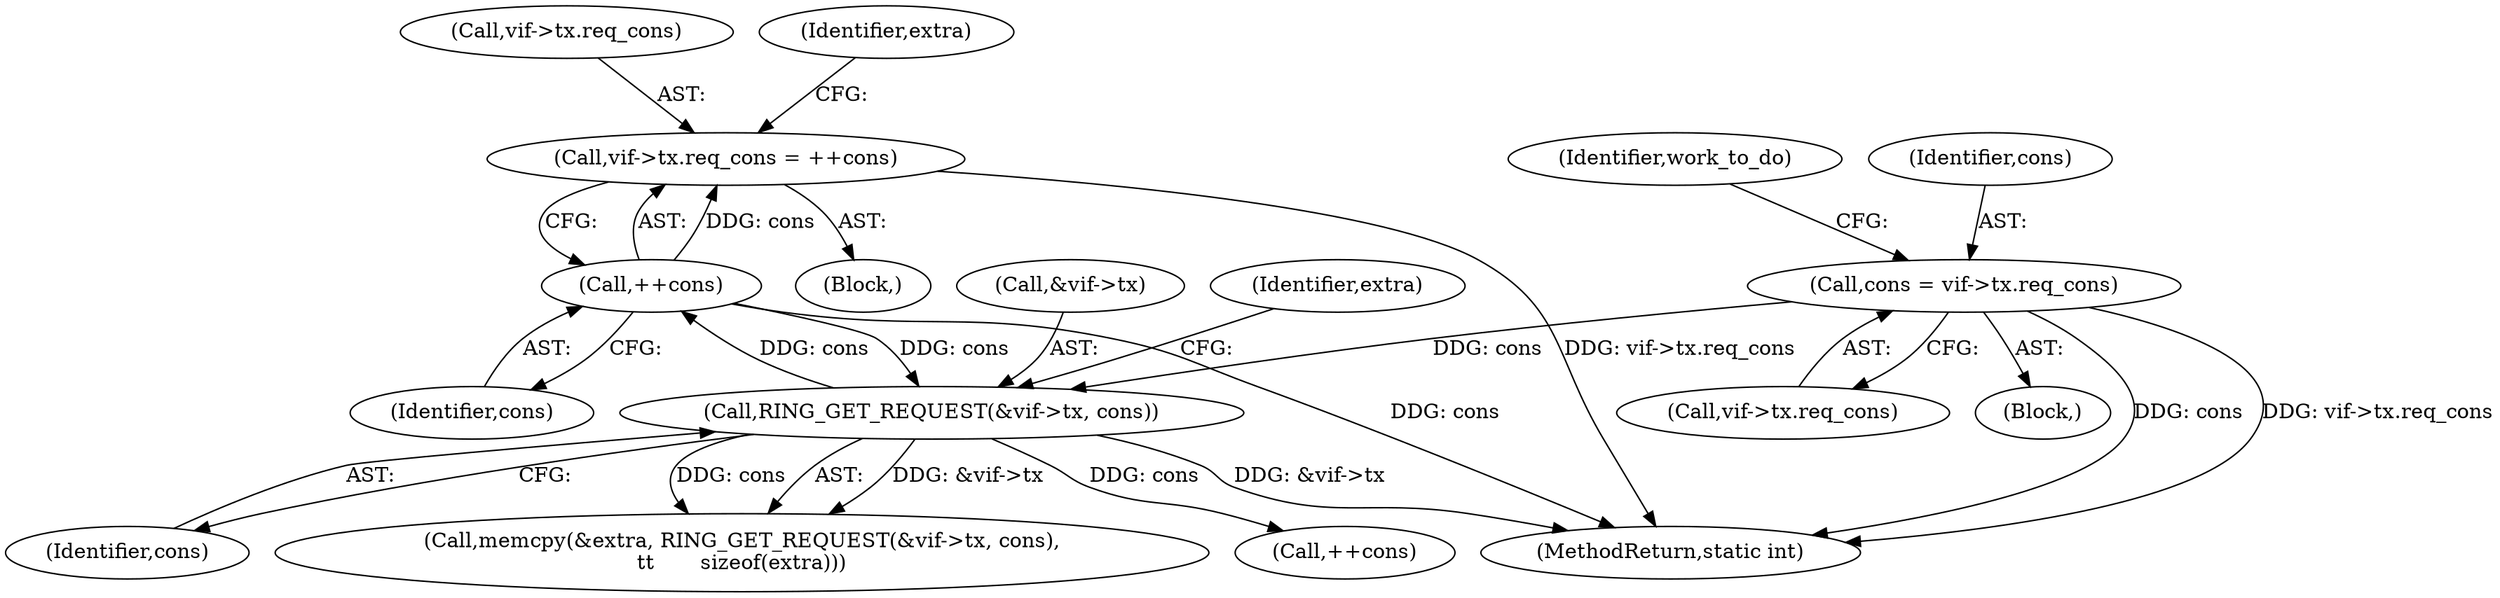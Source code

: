 digraph "0_linux_48856286b64e4b66ec62b94e504d0b29c1ade664_2@pointer" {
"1000187" [label="(Call,vif->tx.req_cons = ++cons)"];
"1000193" [label="(Call,++cons)"];
"1000134" [label="(Call,RING_GET_REQUEST(&vif->tx, cons))"];
"1000107" [label="(Call,cons = vif->tx.req_cons)"];
"1000187" [label="(Call,vif->tx.req_cons = ++cons)"];
"1000193" [label="(Call,++cons)"];
"1000115" [label="(Block,)"];
"1000139" [label="(Identifier,cons)"];
"1000134" [label="(Call,RING_GET_REQUEST(&vif->tx, cons))"];
"1000202" [label="(MethodReturn,static int)"];
"1000135" [label="(Call,&vif->tx)"];
"1000188" [label="(Call,vif->tx.req_cons)"];
"1000194" [label="(Identifier,cons)"];
"1000109" [label="(Call,vif->tx.req_cons)"];
"1000108" [label="(Identifier,cons)"];
"1000107" [label="(Call,cons = vif->tx.req_cons)"];
"1000141" [label="(Identifier,extra)"];
"1000197" [label="(Identifier,extra)"];
"1000120" [label="(Identifier,work_to_do)"];
"1000104" [label="(Block,)"];
"1000131" [label="(Call,memcpy(&extra, RING_GET_REQUEST(&vif->tx, cons),\n\t\t       sizeof(extra)))"];
"1000161" [label="(Call,++cons)"];
"1000187" -> "1000115"  [label="AST: "];
"1000187" -> "1000193"  [label="CFG: "];
"1000188" -> "1000187"  [label="AST: "];
"1000193" -> "1000187"  [label="AST: "];
"1000197" -> "1000187"  [label="CFG: "];
"1000187" -> "1000202"  [label="DDG: vif->tx.req_cons"];
"1000193" -> "1000187"  [label="DDG: cons"];
"1000193" -> "1000194"  [label="CFG: "];
"1000194" -> "1000193"  [label="AST: "];
"1000193" -> "1000202"  [label="DDG: cons"];
"1000193" -> "1000134"  [label="DDG: cons"];
"1000134" -> "1000193"  [label="DDG: cons"];
"1000134" -> "1000131"  [label="AST: "];
"1000134" -> "1000139"  [label="CFG: "];
"1000135" -> "1000134"  [label="AST: "];
"1000139" -> "1000134"  [label="AST: "];
"1000141" -> "1000134"  [label="CFG: "];
"1000134" -> "1000202"  [label="DDG: &vif->tx"];
"1000134" -> "1000131"  [label="DDG: &vif->tx"];
"1000134" -> "1000131"  [label="DDG: cons"];
"1000107" -> "1000134"  [label="DDG: cons"];
"1000134" -> "1000161"  [label="DDG: cons"];
"1000107" -> "1000104"  [label="AST: "];
"1000107" -> "1000109"  [label="CFG: "];
"1000108" -> "1000107"  [label="AST: "];
"1000109" -> "1000107"  [label="AST: "];
"1000120" -> "1000107"  [label="CFG: "];
"1000107" -> "1000202"  [label="DDG: cons"];
"1000107" -> "1000202"  [label="DDG: vif->tx.req_cons"];
}
